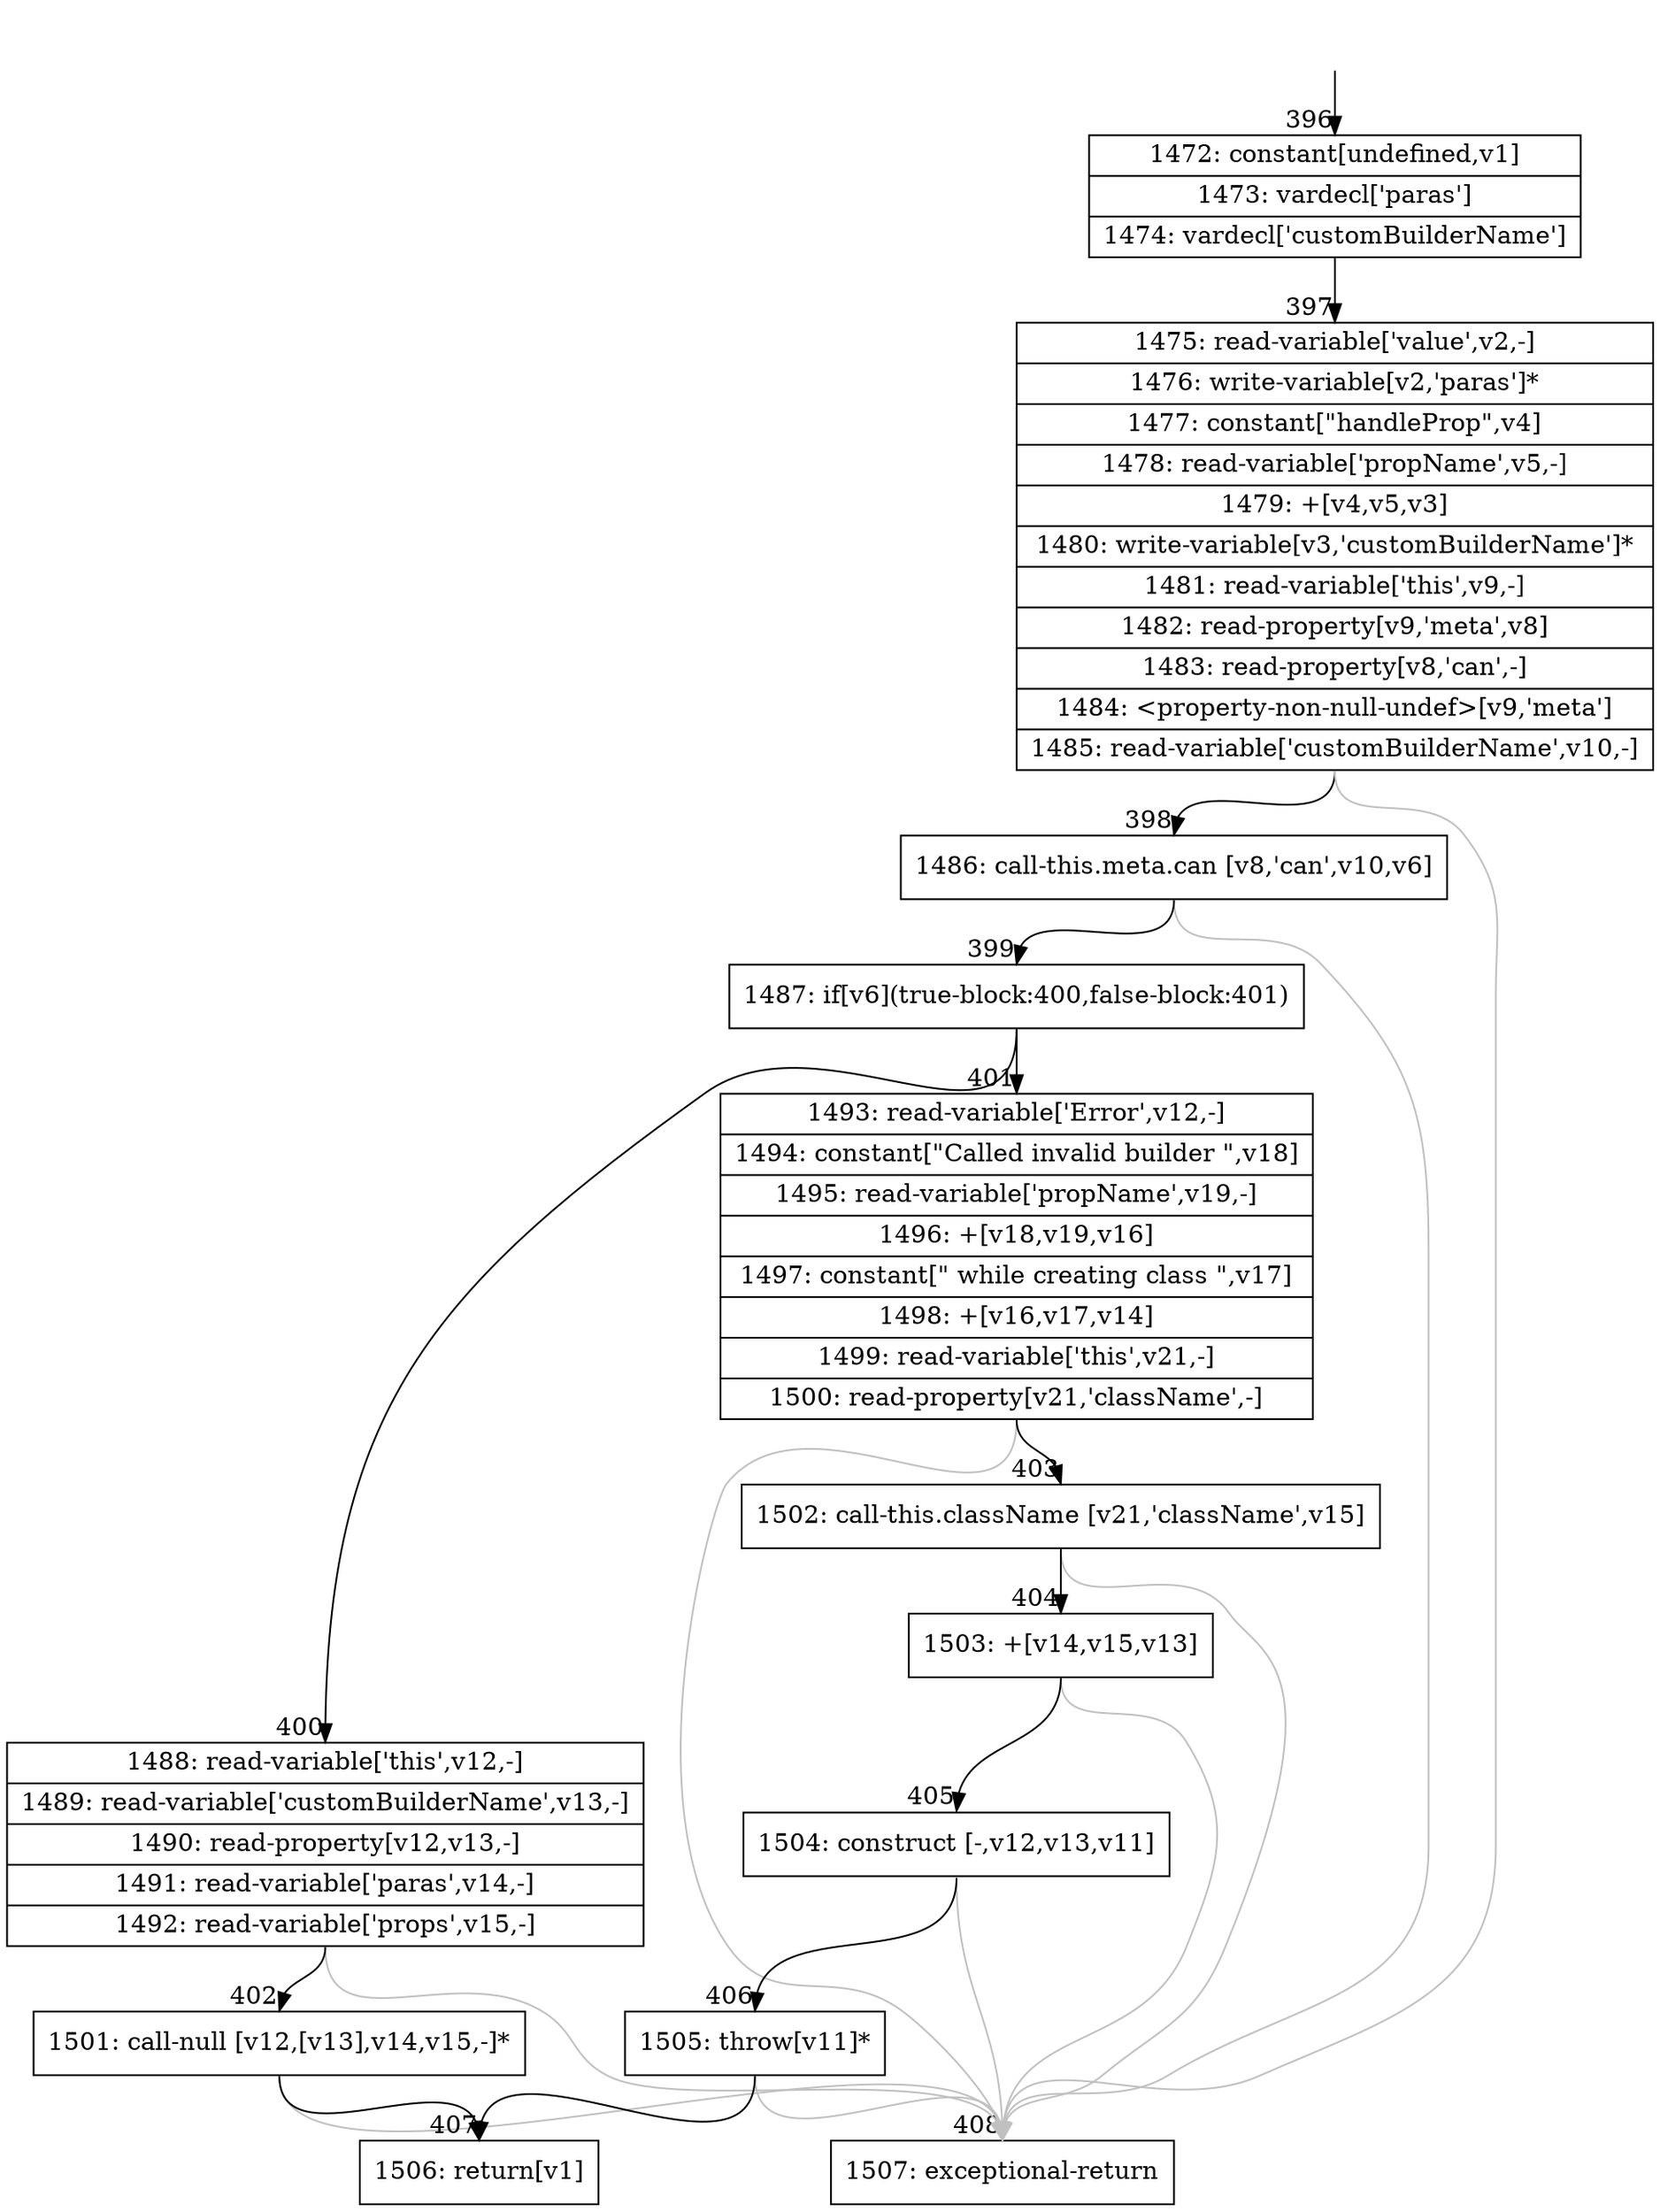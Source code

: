 digraph {
rankdir="TD"
BB_entry42[shape=none,label=""];
BB_entry42 -> BB396 [tailport=s, headport=n, headlabel="    396"]
BB396 [shape=record label="{1472: constant[undefined,v1]|1473: vardecl['paras']|1474: vardecl['customBuilderName']}" ] 
BB396 -> BB397 [tailport=s, headport=n, headlabel="      397"]
BB397 [shape=record label="{1475: read-variable['value',v2,-]|1476: write-variable[v2,'paras']*|1477: constant[\"handleProp\",v4]|1478: read-variable['propName',v5,-]|1479: +[v4,v5,v3]|1480: write-variable[v3,'customBuilderName']*|1481: read-variable['this',v9,-]|1482: read-property[v9,'meta',v8]|1483: read-property[v8,'can',-]|1484: \<property-non-null-undef\>[v9,'meta']|1485: read-variable['customBuilderName',v10,-]}" ] 
BB397 -> BB398 [tailport=s, headport=n, headlabel="      398"]
BB397 -> BB408 [tailport=s, headport=n, color=gray, headlabel="      408"]
BB398 [shape=record label="{1486: call-this.meta.can [v8,'can',v10,v6]}" ] 
BB398 -> BB399 [tailport=s, headport=n, headlabel="      399"]
BB398 -> BB408 [tailport=s, headport=n, color=gray]
BB399 [shape=record label="{1487: if[v6](true-block:400,false-block:401)}" ] 
BB399 -> BB400 [tailport=s, headport=n, headlabel="      400"]
BB399 -> BB401 [tailport=s, headport=n, headlabel="      401"]
BB400 [shape=record label="{1488: read-variable['this',v12,-]|1489: read-variable['customBuilderName',v13,-]|1490: read-property[v12,v13,-]|1491: read-variable['paras',v14,-]|1492: read-variable['props',v15,-]}" ] 
BB400 -> BB402 [tailport=s, headport=n, headlabel="      402"]
BB400 -> BB408 [tailport=s, headport=n, color=gray]
BB401 [shape=record label="{1493: read-variable['Error',v12,-]|1494: constant[\"Called invalid builder \",v18]|1495: read-variable['propName',v19,-]|1496: +[v18,v19,v16]|1497: constant[\" while creating class \",v17]|1498: +[v16,v17,v14]|1499: read-variable['this',v21,-]|1500: read-property[v21,'className',-]}" ] 
BB401 -> BB403 [tailport=s, headport=n, headlabel="      403"]
BB401 -> BB408 [tailport=s, headport=n, color=gray]
BB402 [shape=record label="{1501: call-null [v12,[v13],v14,v15,-]*}" ] 
BB402 -> BB407 [tailport=s, headport=n, headlabel="      407"]
BB402 -> BB408 [tailport=s, headport=n, color=gray]
BB403 [shape=record label="{1502: call-this.className [v21,'className',v15]}" ] 
BB403 -> BB404 [tailport=s, headport=n, headlabel="      404"]
BB403 -> BB408 [tailport=s, headport=n, color=gray]
BB404 [shape=record label="{1503: +[v14,v15,v13]}" ] 
BB404 -> BB405 [tailport=s, headport=n, headlabel="      405"]
BB404 -> BB408 [tailport=s, headport=n, color=gray]
BB405 [shape=record label="{1504: construct [-,v12,v13,v11]}" ] 
BB405 -> BB406 [tailport=s, headport=n, headlabel="      406"]
BB405 -> BB408 [tailport=s, headport=n, color=gray]
BB406 [shape=record label="{1505: throw[v11]*}" ] 
BB406 -> BB407 [tailport=s, headport=n]
BB406 -> BB408 [tailport=s, headport=n, color=gray]
BB407 [shape=record label="{1506: return[v1]}" ] 
BB408 [shape=record label="{1507: exceptional-return}" ] 
//#$~ 423
}
